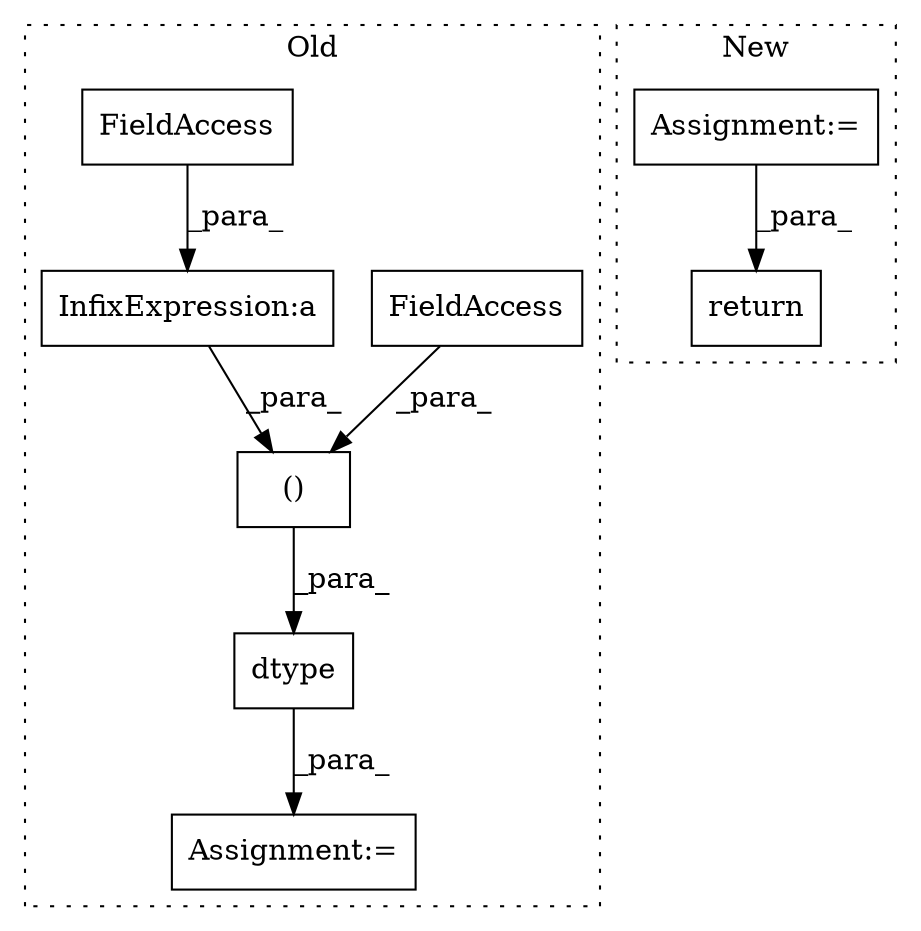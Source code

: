 digraph G {
subgraph cluster0 {
1 [label="dtype" a="32" s="7849,7919" l="6,2" shape="box"];
4 [label="Assignment:=" a="7" s="7842" l="1" shape="box"];
5 [label="()" a="106" s="7871" l="48" shape="box"];
6 [label="FieldAccess" a="22" s="7871" l="10" shape="box"];
7 [label="InfixExpression:a" a="27" s="7909" l="3" shape="box"];
8 [label="FieldAccess" a="22" s="7895" l="14" shape="box"];
label = "Old";
style="dotted";
}
subgraph cluster1 {
2 [label="return" a="41" s="6703" l="7" shape="box"];
3 [label="Assignment:=" a="7" s="6534" l="1" shape="box"];
label = "New";
style="dotted";
}
1 -> 4 [label="_para_"];
3 -> 2 [label="_para_"];
5 -> 1 [label="_para_"];
6 -> 5 [label="_para_"];
7 -> 5 [label="_para_"];
8 -> 7 [label="_para_"];
}